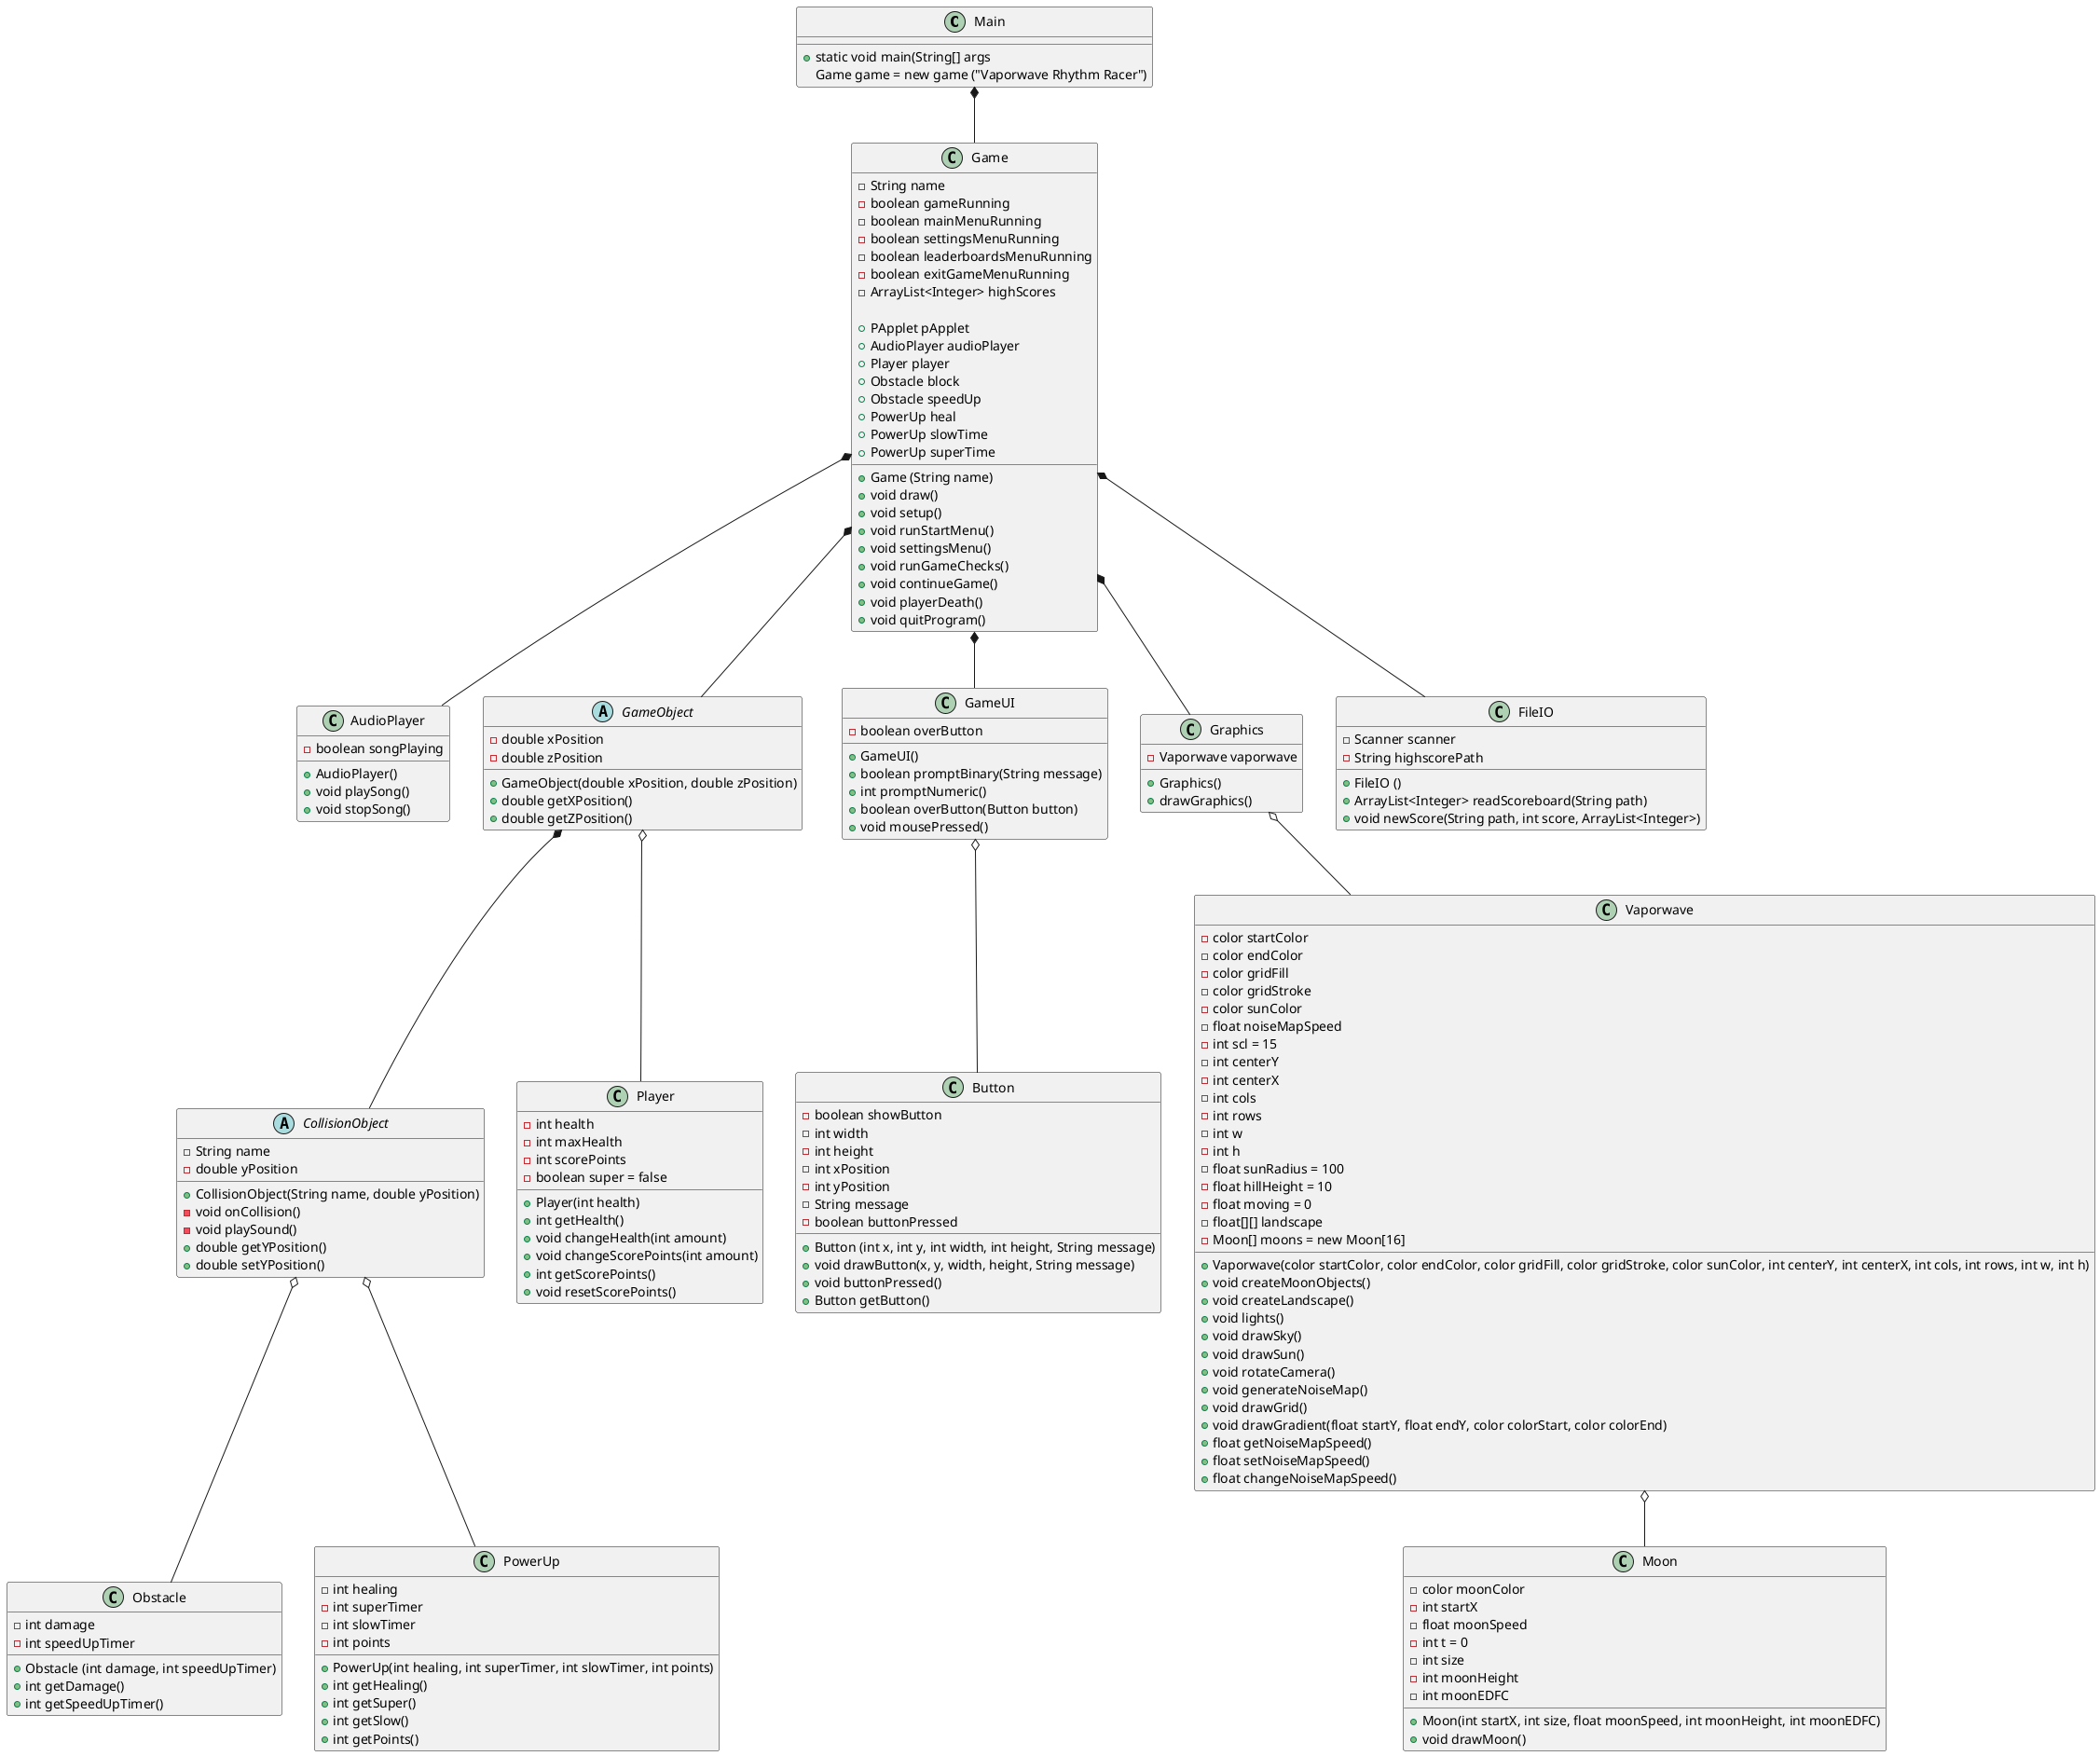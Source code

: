 @startuml
'https://plantuml.com/class-diagram

class Main {
+ static void main(String[] args
Game game = new game ("Vaporwave Rhythm Racer")
}

class Game {
- String name
- boolean gameRunning
- boolean mainMenuRunning
- boolean settingsMenuRunning
- boolean leaderboardsMenuRunning
- boolean exitGameMenuRunning
'maybe use tree map
- ArrayList<Integer> highScores

'objects
+ PApplet pApplet
+ AudioPlayer audioPlayer
+ Player player
+ Obstacle block
+ Obstacle speedUp
+ PowerUp heal
+ PowerUp slowTime
+ PowerUp superTime


'constructor
+ Game (String name)
+ void draw()
+ void setup()
+ void runStartMenu()
+ void settingsMenu()
'checks for player collisions
+ void runGameChecks()
+ void continueGame()
+ void playerDeath()
+ void quitProgram()
}

'extra feature for later
class AudioPlayer{
- boolean songPlaying

'constructor
+ AudioPlayer()
+ void playSong()
+ void stopSong()
}

'creates different obstacles
abstract class GameObject{
- double xPosition
- double zPosition

'constructor
+ GameObject(double xPosition, double zPosition)
+ double getXPosition()
+ double getZPosition()
}

abstract class CollisionObject{
- String name
- double yPosition

'constructor
+ CollisionObject(String name, double yPosition)
- void onCollision()
- void playSound()
+ double getYPosition()
+ double setYPosition()
}

'handles the player's input
class Player{
- int health
- int maxHealth
- int scorePoints
- boolean super = false

'constructor, set players health to 3 or w/e we want in the constructor & maxHealth
+ Player(int health)
+ int getHealth()
+ void changeHealth(int amount)
+ void changeScorePoints(int amount)
+ int getScorePoints()
+ void resetScorePoints()
}

class Obstacle{
- int damage
- int speedUpTimer

'constructor
+ Obstacle (int damage, int speedUpTimer)
+ int getDamage()
+ int getSpeedUpTimer()
'- boolean moreObstacles    adds more obstacles to the game for a short time
'- int moreObstaclesTimer
'- boolean hacked   add stuff to the screen that makes it hard to see the game
'- int hackedTimer
}

class PowerUp{
- int healing
- int superTimer
- int slowTimer
- int points

'constructor
+ PowerUp(int healing, int superTimer, int slowTimer, int points)
+ int getHealing()
+ int getSuper()
+ int getSlow()
+ int getPoints()
}

'creates buttons and general UI for the user to interact with
class GameUI{
- boolean overButton

'constructor
+ GameUI()
+ boolean promptBinary(String message)
+ int promptNumeric()
+ boolean overButton(Button button)
+ void mousePressed()
'+ void createSlider()      check processing "Handles" example
}

class Button{
- boolean showButton
- int width
- int height
- int xPosition
- int yPosition
- String message
- boolean buttonPressed

'constructor
+ Button (int x, int y, int width, int height, String message)
+ void drawButton(x, y, width, height, String message)
+ void buttonPressed()
+ Button getButton()
}

class Graphics{
- Vaporwave vaporwave

'constructor
+ Graphics()
+ drawGraphics()
}

class Vaporwave{
- color startColor
- color endColor
- color gridFill
- color gridStroke
- color sunColor
'vi skal have en variabel til spillets fart, altså noiseMapSpeed
- float noiseMapSpeed
- int scl = 15
- int centerY
- int centerX
- int cols
- int rows
- int w
- int h
- float sunRadius = 100
- float hillHeight = 10
- float moving = 0
- float[][] landscape
- Moon[] moons = new Moon[16]
'constructor
+ Vaporwave(color startColor, color endColor, color gridFill, color gridStroke, color sunColor, int centerY, int centerX, int cols, int rows, int w, int h)
+ void createMoonObjects()
+ void createLandscape()
+ void lights()
+ void drawSky()
+ void drawSun()
+ void rotateCamera()
+ void generateNoiseMap()
+ void drawGrid()
+ void drawGradient(float startY, float endY, color colorStart, color colorEnd)
'De følgende metoder burde kaldes til at få banen til at følge med resten af spillets speed
+ float getNoiseMapSpeed()
+ float setNoiseMapSpeed()
+ float changeNoiseMapSpeed()
}

class Moon{
 - color moonColor
' color moonColor = color(160, 255, 255); check if IntelliJ can do color like this
 - int startX
 - float moonSpeed
 - int t = 0
 - int size
 - int moonHeight
 - int moonEDFC
 'constructor
 + Moon(int startX, int size, float moonSpeed, int moonHeight, int moonEDFC)
 + void drawMoon()
}

'handles highscores
class FileIO{
- Scanner scanner
- String highscorePath

'constructor
+ FileIO ()
' use treeMap to sort list, so that the highest highscore gets displayed in the top
+ ArrayList<Integer> readScoreboard(String path)
+ void newScore(String path, int score, ArrayList<Integer>)
}

Main *-- Game
Game *-- FileIO
Game *-- GameUI
Game *-- GameObject
Game *-- Graphics
Game *-- AudioPlayer
GameObject o-- Player
GameObject *-- CollisionObject
CollisionObject o-- Obstacle
CollisionObject o-- PowerUp
GameUI o-- Button
Graphics o-- Vaporwave
Vaporwave o-- Moon

@enduml